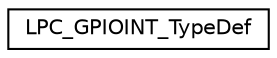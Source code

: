 digraph "Graphical Class Hierarchy"
{
  edge [fontname="Helvetica",fontsize="10",labelfontname="Helvetica",labelfontsize="10"];
  node [fontname="Helvetica",fontsize="10",shape=record];
  rankdir="LR";
  Node1 [label="LPC_GPIOINT_TypeDef",height=0.2,width=0.4,color="black", fillcolor="white", style="filled",URL="$d2/dd2/structLPC__GPIOINT__TypeDef.html"];
}
